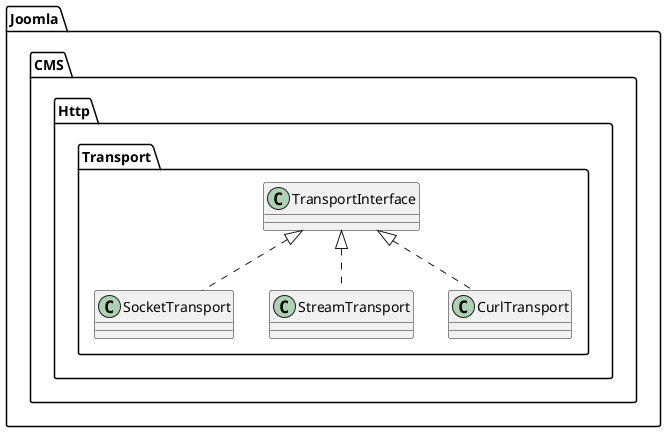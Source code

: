 @startuml
class Joomla.CMS.Http.Transport.SocketTransport
Joomla.CMS.Http.Transport.TransportInterface <|.. Joomla.CMS.Http.Transport.SocketTransport

class Joomla.CMS.Http.Transport.StreamTransport
Joomla.CMS.Http.Transport.TransportInterface <|.. Joomla.CMS.Http.Transport.StreamTransport
class Joomla.CMS.Http.Transport.CurlTransport
Joomla.CMS.Http.Transport.TransportInterface <|.. Joomla.CMS.Http.Transport.CurlTransport
@enduml
